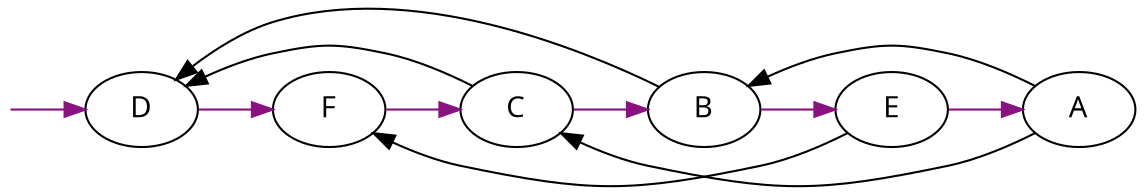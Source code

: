 digraph g {
	graph [rankdir = LR fontname = "Linux Biolinum"];
 	node [fontname = "Linux Biolinum"];
 	edge [fontname = "Linux Biolinum"];
	nowhere [style=invis margin=0 label="" height=0 width=0];
	A -> { B C } -> D[constraint=false];
	E -> F[constraint=false];
  	nowhere -> D -> F -> C -> B -> E -> A [color="#881280"];
}